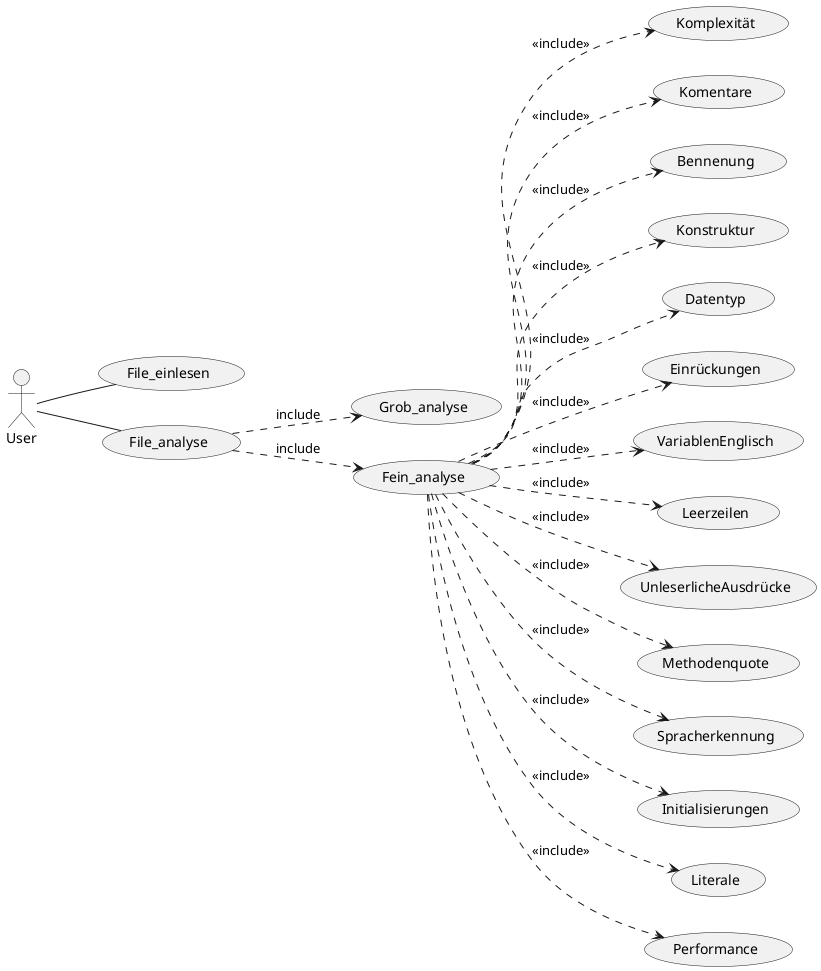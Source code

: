 @startuml
actor User

Usecase File_einlesen
Usecase File_analyse
Usecase Grob_analyse
Usecase Fein_analyse
Usecase Komplexität
Usecase Komentare
Usecase Bennenung
Usecase Konstruktur
Usecase Datentyp
Usecase Einrückungen
Usecase VariablenEnglisch
Usecase Leerzeilen
Usecase UnleserlicheAusdrücke
Usecase Methodenquote
Usecase Spracherkennung
Usecase Initialisierungen
Usecase Literale
Usecase Performance

User -- File_einlesen
User -- File_analyse
left to right direction

File_analyse ..> Grob_analyse : include
File_analyse ..> Fein_analyse : include

Fein_analyse ..> Komplexität : <<include>>
Fein_analyse ..> Komentare : <<include>>
Fein_analyse ..> Bennenung : <<include>>
Fein_analyse ..> Konstruktur : <<include>>
Fein_analyse ..> Datentyp : <<include>>
Fein_analyse ..> Einrückungen : <<include>>
Fein_analyse ..> VariablenEnglisch : <<include>>
Fein_analyse ..> Leerzeilen : <<include>>
Fein_analyse ..> UnleserlicheAusdrücke : <<include>>
Fein_analyse ..> Methodenquote : <<include>>
Fein_analyse ..> Spracherkennung : <<include>>
Fein_analyse ..> Initialisierungen : <<include>>
Fein_analyse ..> Literale : <<include>>
Fein_analyse ..> Performance : <<include>>
@enduml


